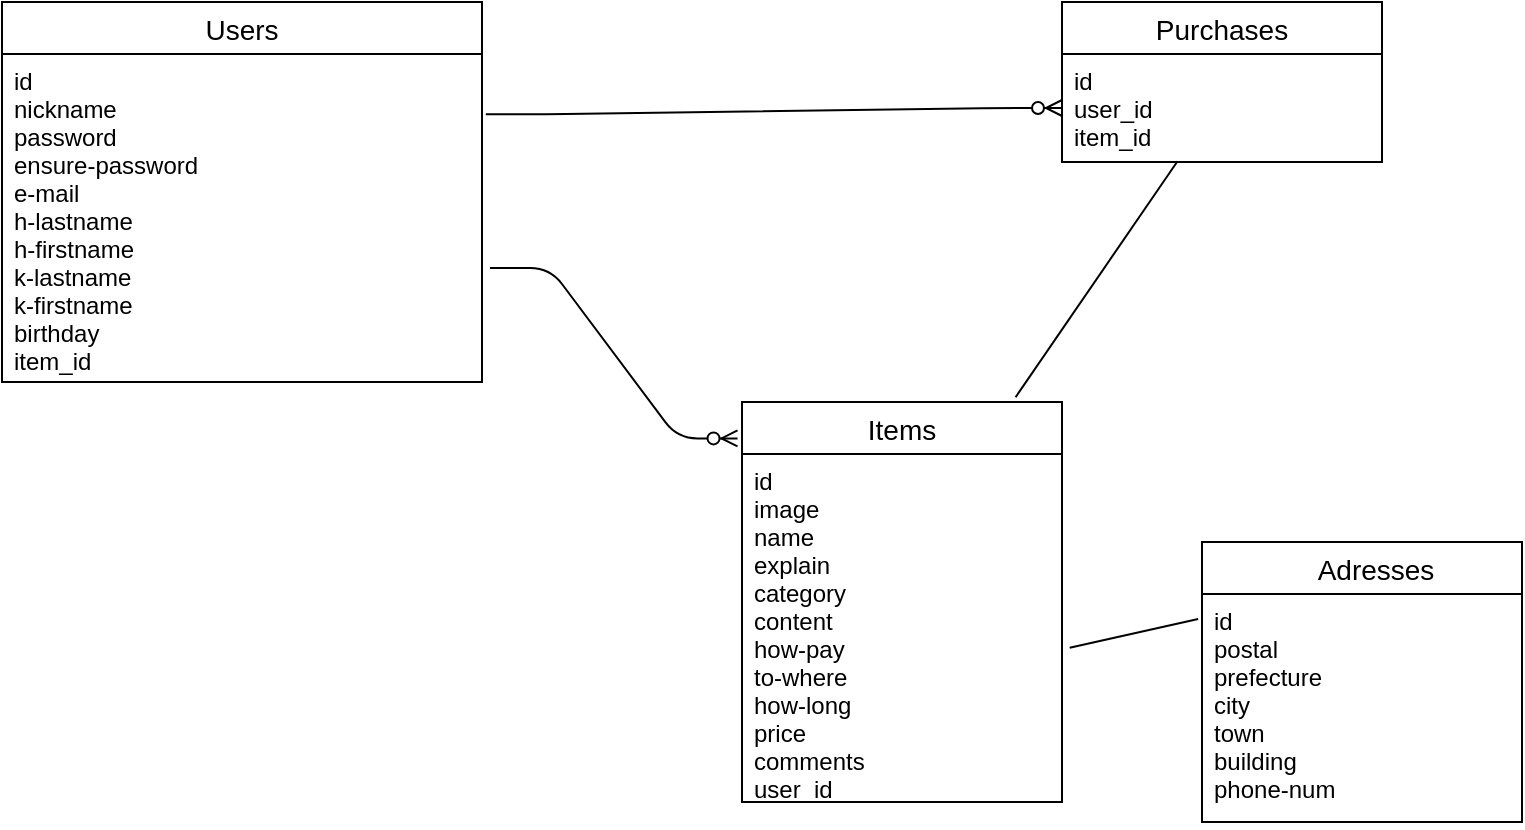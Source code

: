 <mxfile version="13.1.3">
    <diagram id="6hGFLwfOUW9BJ-s0fimq" name="Page-1">
        <mxGraphModel dx="1374" dy="724" grid="1" gridSize="10" guides="1" tooltips="1" connect="1" arrows="1" fold="1" page="0" pageScale="1" pageWidth="827" pageHeight="1169" background="none" math="0" shadow="0">
            <root>
                <mxCell id="0"/>
                <mxCell id="1" parent="0"/>
                <mxCell id="22" value="Users" style="swimlane;fontStyle=0;childLayout=stackLayout;horizontal=1;startSize=26;horizontalStack=0;resizeParent=1;resizeParentMax=0;resizeLast=0;collapsible=1;marginBottom=0;align=center;fontSize=14;" parent="1" vertex="1">
                    <mxGeometry x="-40" y="40" width="240" height="190" as="geometry"/>
                </mxCell>
                <mxCell id="24" value="id&#10;nickname&#10;password&#10;ensure-password&#10;e-mail&#10;h-lastname&#10;h-firstname&#10;k-lastname&#10;k-firstname&#10;birthday&#10;item_id" style="text;strokeColor=none;fillColor=none;spacingLeft=4;spacingRight=4;overflow=hidden;rotatable=0;points=[[0,0.5],[1,0.5]];portConstraint=eastwest;fontSize=12;" parent="22" vertex="1">
                    <mxGeometry y="26" width="240" height="164" as="geometry"/>
                </mxCell>
                <mxCell id="31" value="Purchases" style="swimlane;fontStyle=0;childLayout=stackLayout;horizontal=1;startSize=26;horizontalStack=0;resizeParent=1;resizeParentMax=0;resizeLast=0;collapsible=1;marginBottom=0;align=center;fontSize=14;" parent="1" vertex="1">
                    <mxGeometry x="490" y="40" width="160" height="80" as="geometry"/>
                </mxCell>
                <mxCell id="34" value="id&#10;user_id&#10;item_id" style="text;strokeColor=none;fillColor=none;spacingLeft=4;spacingRight=4;overflow=hidden;rotatable=0;points=[[0,0.5],[1,0.5]];portConstraint=eastwest;fontSize=12;" parent="31" vertex="1">
                    <mxGeometry y="26" width="160" height="54" as="geometry"/>
                </mxCell>
                <mxCell id="38" value="" style="edgeStyle=entityRelationEdgeStyle;fontSize=12;html=1;endArrow=ERzeroToMany;endFill=1;entryX=-0.014;entryY=0.091;entryDx=0;entryDy=0;entryPerimeter=0;" parent="1" target="27" edge="1">
                    <mxGeometry width="100" height="100" relative="1" as="geometry">
                        <mxPoint x="204" y="173" as="sourcePoint"/>
                        <mxPoint x="93" y="450" as="targetPoint"/>
                    </mxGeometry>
                </mxCell>
                <mxCell id="39" value="" style="edgeStyle=entityRelationEdgeStyle;fontSize=12;html=1;endArrow=ERzeroToMany;endFill=1;exitX=1.008;exitY=0.184;exitDx=0;exitDy=0;exitPerimeter=0;entryX=0;entryY=0.5;entryDx=0;entryDy=0;" parent="1" source="24" target="34" edge="1">
                    <mxGeometry width="100" height="100" relative="1" as="geometry">
                        <mxPoint x="360" y="380" as="sourcePoint"/>
                        <mxPoint x="460" y="280" as="targetPoint"/>
                    </mxGeometry>
                </mxCell>
                <mxCell id="72" value="" style="endArrow=none;html=1;rounded=0;entryX=1.024;entryY=0.557;entryDx=0;entryDy=0;entryPerimeter=0;exitX=-0.012;exitY=0.11;exitDx=0;exitDy=0;exitPerimeter=0;" edge="1" parent="1" source="69" target="28">
                    <mxGeometry relative="1" as="geometry">
                        <mxPoint x="801" y="480" as="sourcePoint"/>
                        <mxPoint x="680.64" y="352.52" as="targetPoint"/>
                    </mxGeometry>
                </mxCell>
                <mxCell id="27" value="Items" style="swimlane;fontStyle=0;childLayout=stackLayout;horizontal=1;startSize=26;horizontalStack=0;resizeParent=1;resizeParentMax=0;resizeLast=0;collapsible=1;marginBottom=0;align=center;fontSize=14;" parent="1" vertex="1">
                    <mxGeometry x="330" y="240" width="160" height="200" as="geometry"/>
                </mxCell>
                <mxCell id="28" value="id&#10;image&#10;name&#10;explain&#10;category&#10;content&#10;how-pay&#10;to-where&#10;how-long&#10;price&#10;comments&#10;user_id" style="text;strokeColor=none;fillColor=none;spacingLeft=4;spacingRight=4;overflow=hidden;rotatable=0;points=[[0,0.5],[1,0.5]];portConstraint=eastwest;fontSize=12;" parent="27" vertex="1">
                    <mxGeometry y="26" width="160" height="174" as="geometry"/>
                </mxCell>
                <mxCell id="73" value="" style="endArrow=none;html=1;rounded=0;exitX=0.361;exitY=0.993;exitDx=0;exitDy=0;exitPerimeter=0;entryX=0.855;entryY=-0.012;entryDx=0;entryDy=0;entryPerimeter=0;" edge="1" parent="1" source="34" target="27">
                    <mxGeometry relative="1" as="geometry">
                        <mxPoint x="150" y="310" as="sourcePoint"/>
                        <mxPoint x="310" y="310" as="targetPoint"/>
                    </mxGeometry>
                </mxCell>
                <mxCell id="68" value="　Adresses" style="swimlane;fontStyle=0;childLayout=stackLayout;horizontal=1;startSize=26;horizontalStack=0;resizeParent=1;resizeParentMax=0;resizeLast=0;collapsible=1;marginBottom=0;align=center;fontSize=14;" vertex="1" parent="1">
                    <mxGeometry x="560" y="310" width="160" height="140" as="geometry"/>
                </mxCell>
                <mxCell id="69" value="id&#10;postal&#10;prefecture&#10;city&#10;town&#10;building&#10;phone-num" style="text;strokeColor=none;fillColor=none;spacingLeft=4;spacingRight=4;overflow=hidden;rotatable=0;points=[[0,0.5],[1,0.5]];portConstraint=eastwest;fontSize=12;" vertex="1" parent="68">
                    <mxGeometry y="26" width="160" height="114" as="geometry"/>
                </mxCell>
            </root>
        </mxGraphModel>
    </diagram>
</mxfile>